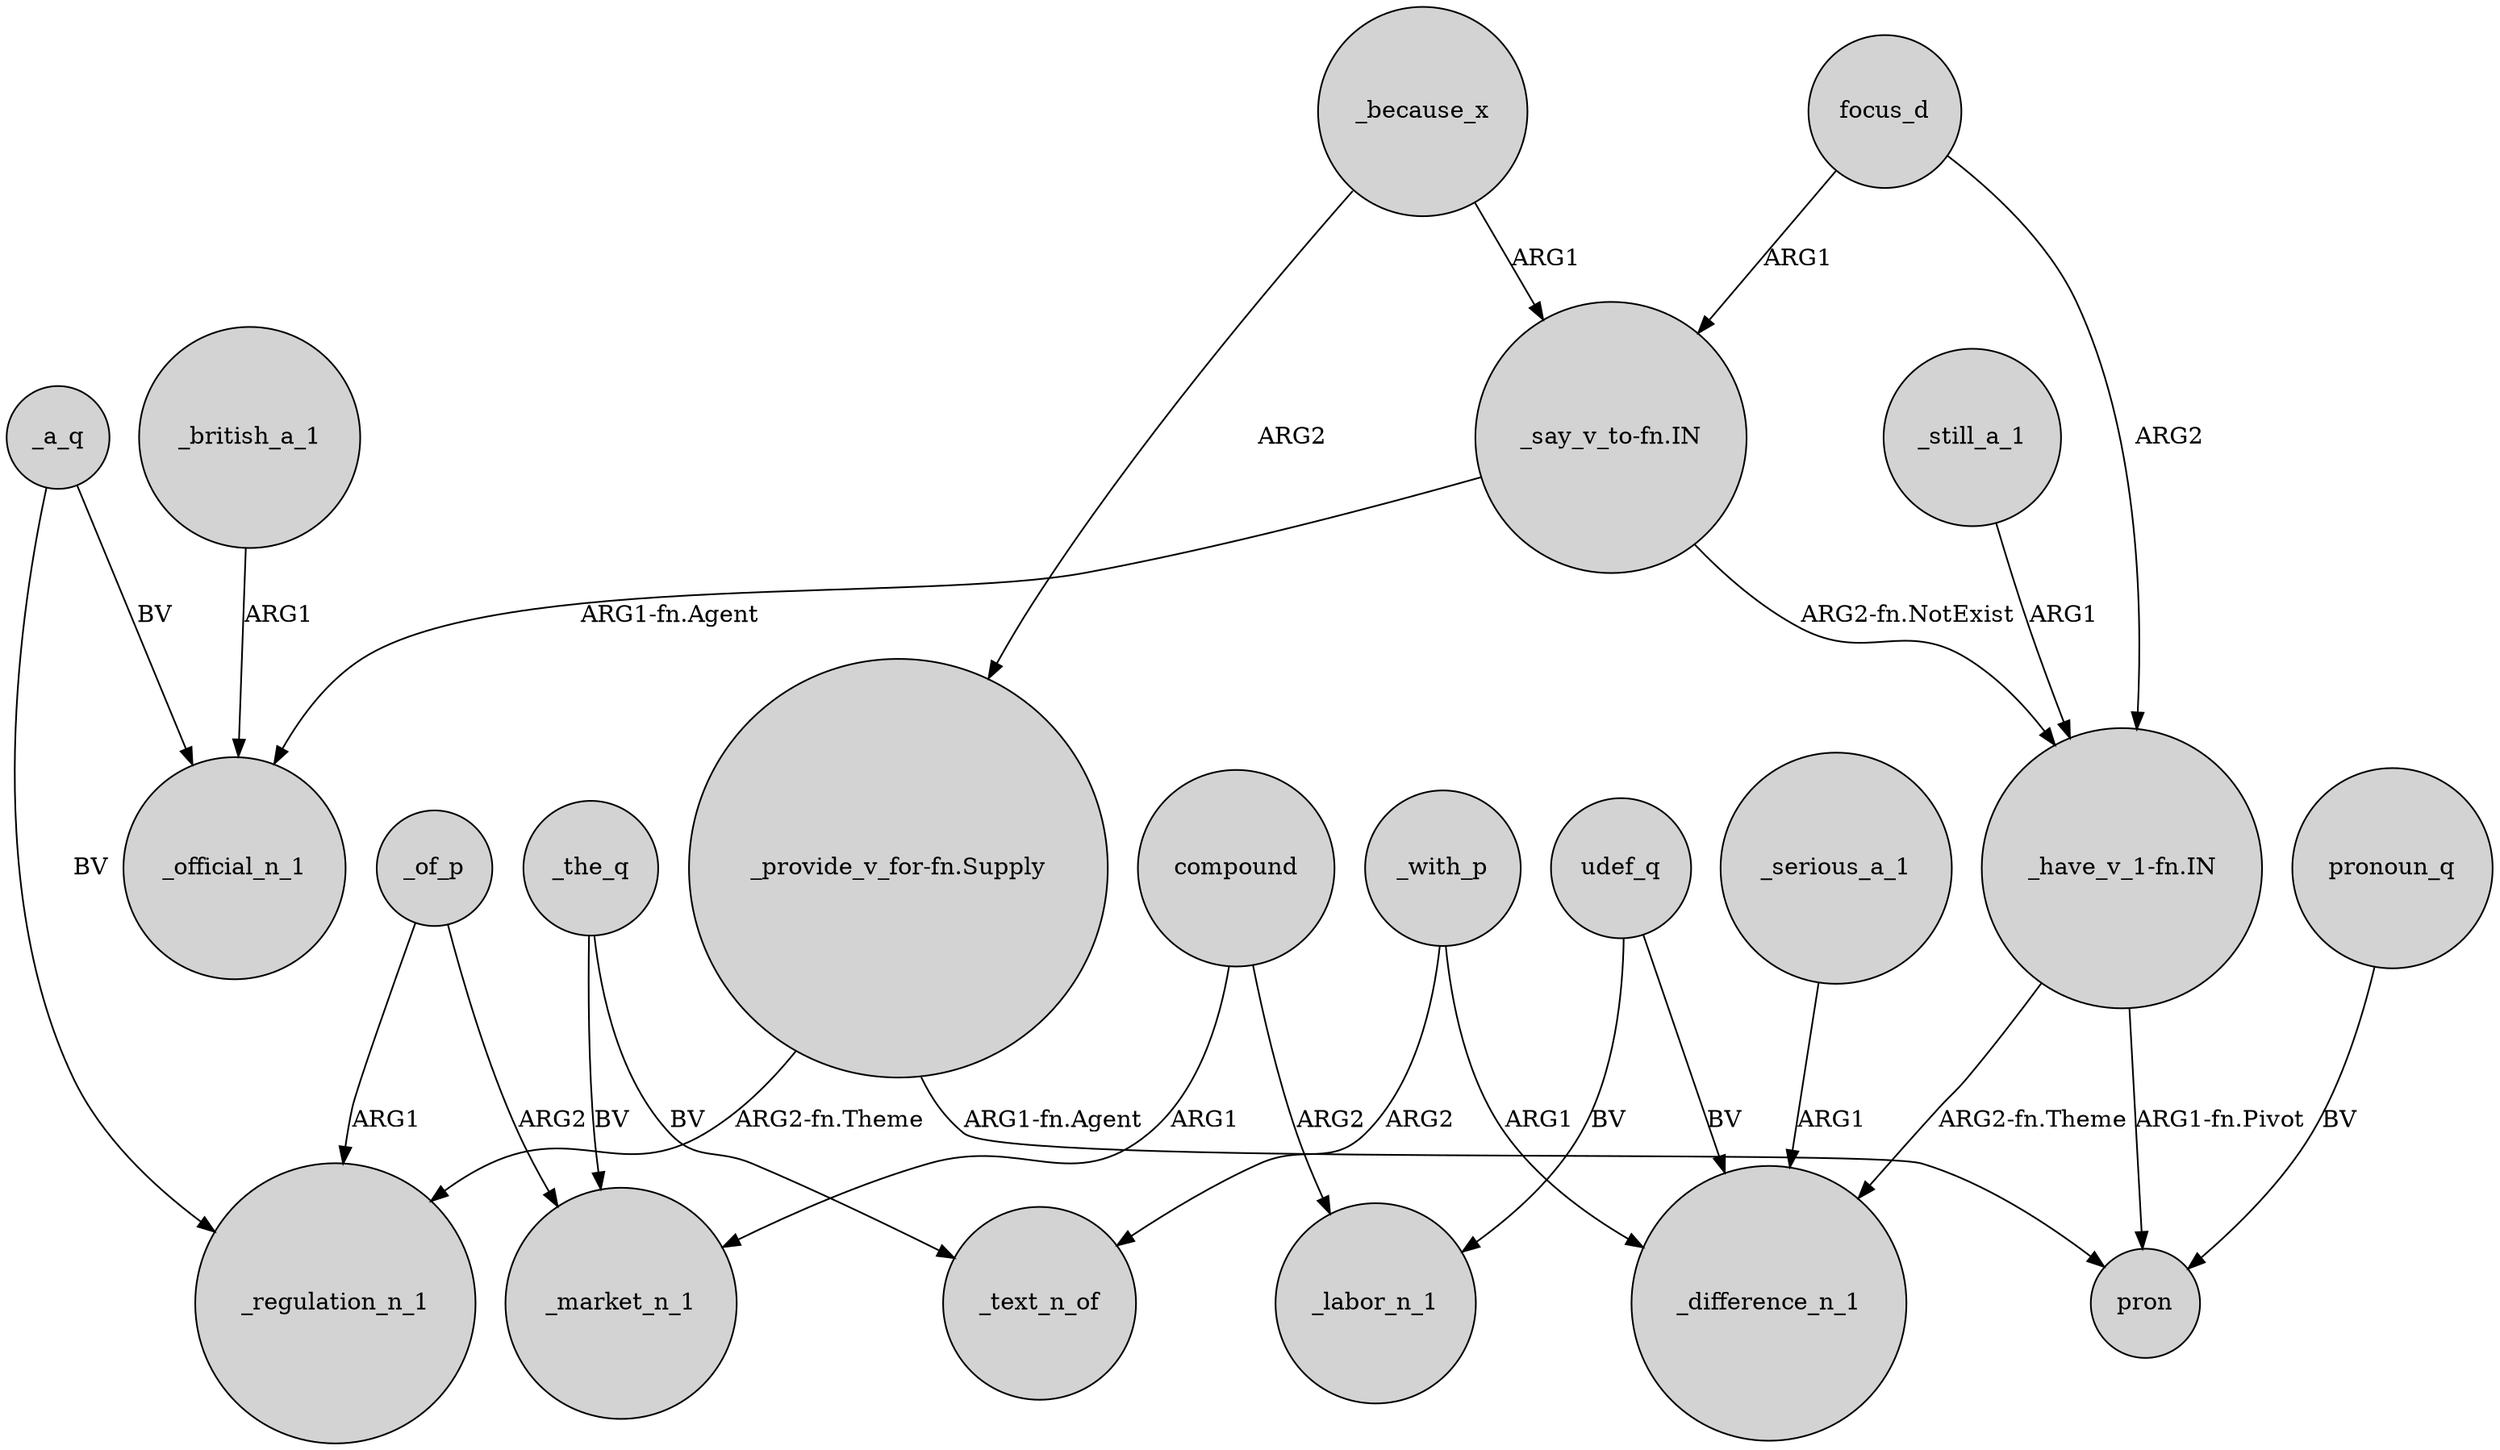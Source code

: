 digraph {
	node [shape=circle style=filled]
	_because_x -> "_provide_v_for-fn.Supply" [label=ARG2]
	focus_d -> "_have_v_1-fn.IN" [label=ARG2]
	"_say_v_to-fn.IN" -> _official_n_1 [label="ARG1-fn.Agent"]
	_with_p -> _difference_n_1 [label=ARG1]
	compound -> _labor_n_1 [label=ARG2]
	_with_p -> _text_n_of [label=ARG2]
	"_have_v_1-fn.IN" -> pron [label="ARG1-fn.Pivot"]
	_still_a_1 -> "_have_v_1-fn.IN" [label=ARG1]
	_of_p -> _market_n_1 [label=ARG2]
	udef_q -> _labor_n_1 [label=BV]
	pronoun_q -> pron [label=BV]
	"_say_v_to-fn.IN" -> "_have_v_1-fn.IN" [label="ARG2-fn.NotExist"]
	_a_q -> _official_n_1 [label=BV]
	_the_q -> _text_n_of [label=BV]
	_british_a_1 -> _official_n_1 [label=ARG1]
	_serious_a_1 -> _difference_n_1 [label=ARG1]
	"_provide_v_for-fn.Supply" -> _regulation_n_1 [label="ARG2-fn.Theme"]
	"_have_v_1-fn.IN" -> _difference_n_1 [label="ARG2-fn.Theme"]
	_a_q -> _regulation_n_1 [label=BV]
	"_provide_v_for-fn.Supply" -> pron [label="ARG1-fn.Agent"]
	compound -> _market_n_1 [label=ARG1]
	udef_q -> _difference_n_1 [label=BV]
	_the_q -> _market_n_1 [label=BV]
	_because_x -> "_say_v_to-fn.IN" [label=ARG1]
	_of_p -> _regulation_n_1 [label=ARG1]
	focus_d -> "_say_v_to-fn.IN" [label=ARG1]
}
